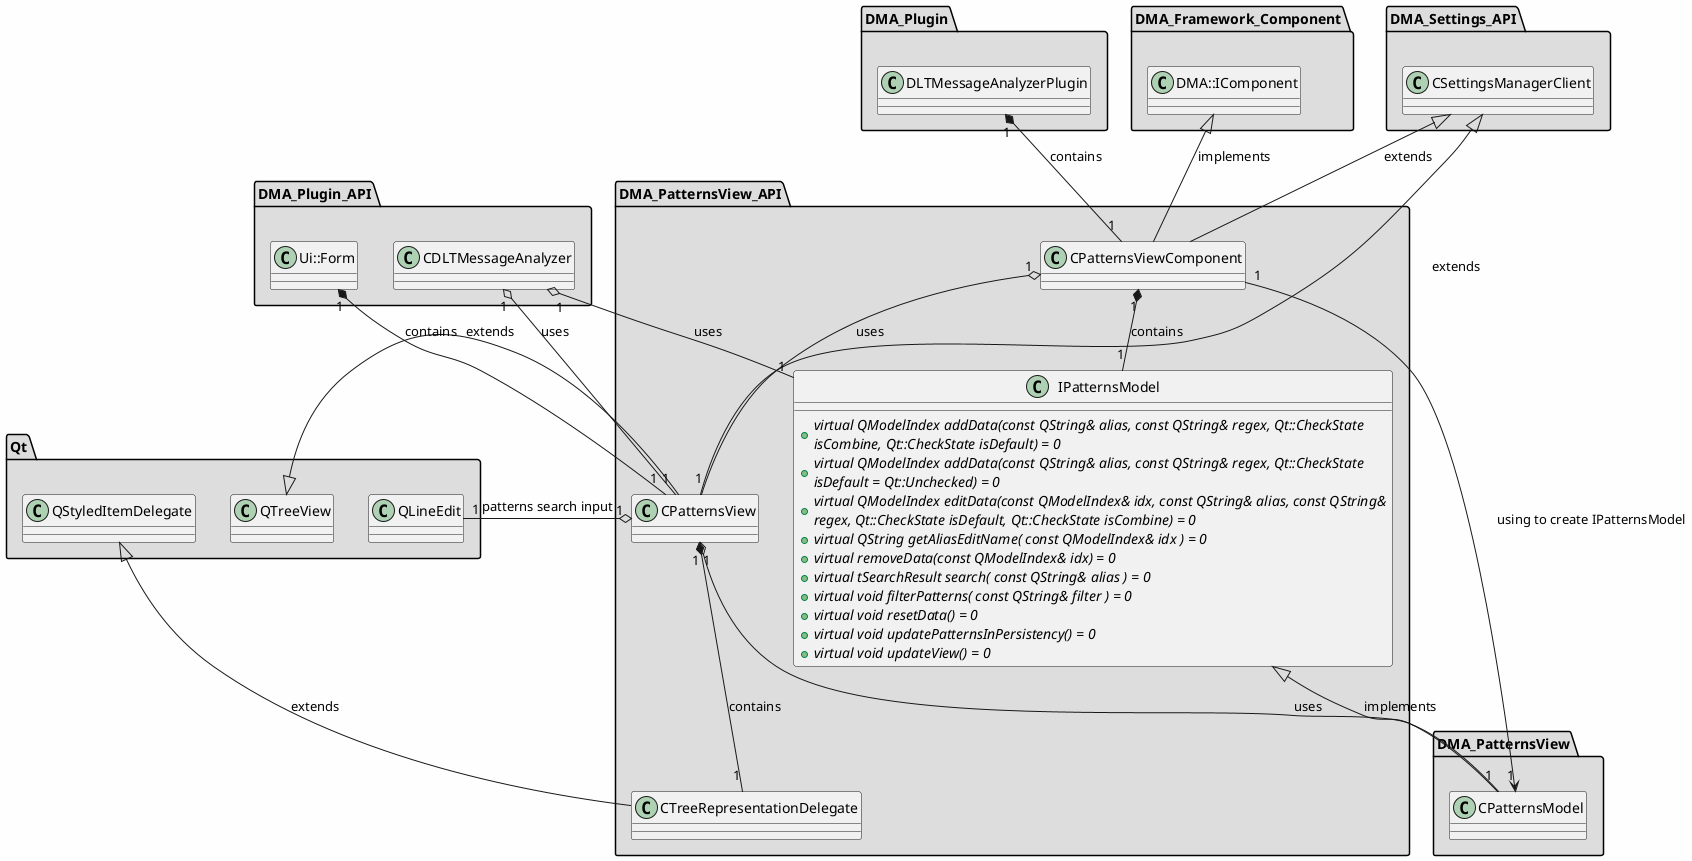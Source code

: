 
@startuml

skinparam backgroundColor #FEFEFE
skinparam wrapWidth 600
package "DMA_Framework_Component" #DDDDDD
{

class "DMA::IComponent"
{
}

}

package "DMA_PatternsView" #DDDDDD
{

class "CPatternsModel"
{
}

}

package "DMA_PatternsView_API" #DDDDDD
{

class "CPatternsView"
{
}

class "CPatternsViewComponent"
{
}

class "CTreeRepresentationDelegate"
{
}

class "IPatternsModel"
{
    + {abstract} virtual QModelIndex addData(const QString& alias, const QString& regex, Qt::CheckState isCombine, Qt::CheckState isDefault) = 0
    + {abstract} virtual QModelIndex addData(const QString& alias, const QString& regex, Qt::CheckState isDefault = Qt::Unchecked) = 0
    + {abstract} virtual QModelIndex editData(const QModelIndex& idx, const QString& alias, const QString& regex, Qt::CheckState isDefault, Qt::CheckState isCombine) = 0
    + {abstract} virtual QString getAliasEditName( const QModelIndex& idx ) = 0
    + {abstract} virtual removeData(const QModelIndex& idx) = 0
    + {abstract} virtual tSearchResult search( const QString& alias ) = 0
    + {abstract} virtual void filterPatterns( const QString& filter ) = 0
    + {abstract} virtual void resetData() = 0
    + {abstract} virtual void updatePatternsInPersistency() = 0
    + {abstract} virtual void updateView() = 0
}

}

package "DMA_Plugin" #DDDDDD
{

class "DLTMessageAnalyzerPlugin"
{
}

}

package "DMA_Plugin_API" #DDDDDD
{

class "CDLTMessageAnalyzer"
{
}

class "Ui::Form"
{
}

}

package "DMA_Settings_API" #DDDDDD
{

class "CSettingsManagerClient"
{
}

}

package "Qt" #DDDDDD
{

class "QLineEdit"
{
}

class "QStyledItemDelegate"
{
}

class "QTreeView"
{
}

}

'====================Inheritance section====================
IPatternsModel <|-- CPatternsModel : implements
CSettingsManagerClient <|-- CPatternsView : extends
QTreeView <|-- CPatternsView : extends
CSettingsManagerClient <|-- CPatternsViewComponent : extends
DMA::IComponent <|-- CPatternsViewComponent : implements
QStyledItemDelegate <|-- CTreeRepresentationDelegate : extends

'====================Dependencies section====================
CPatternsView "1" o-- "1" CPatternsModel : uses
CPatternsView "1" *-- "1" CTreeRepresentationDelegate : contains
CPatternsView "1" o-- "1" QLineEdit : patterns search input
CPatternsViewComponent "1" --> "1" CPatternsModel : using to create IPatternsModel
CPatternsViewComponent "1" o-- "1" CPatternsView : uses
CPatternsViewComponent "1" *-- "1" IPatternsModel : contains
DLTMessageAnalyzerPlugin "1" *-- "1" CPatternsViewComponent : contains
CDLTMessageAnalyzer "1" o-- "1" CPatternsView : uses
CDLTMessageAnalyzer "1" o-- "1" IPatternsModel : uses
Ui::Form "1" *-- "1" CPatternsView : contains

@enduml